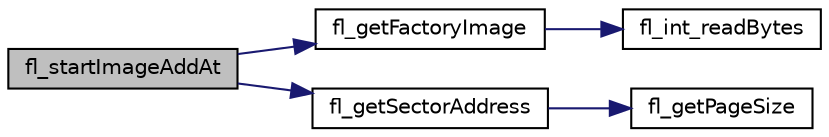 digraph "fl_startImageAddAt"
{
 // INTERACTIVE_SVG=YES
  edge [fontname="Helvetica",fontsize="10",labelfontname="Helvetica",labelfontsize="10"];
  node [fontname="Helvetica",fontsize="10",shape=record];
  rankdir="LR";
  Node1 [label="fl_startImageAddAt",height=0.2,width=0.4,color="black", fillcolor="grey75", style="filled" fontcolor="black"];
  Node1 -> Node2 [color="midnightblue",fontsize="10",style="solid",fontname="Helvetica"];
  Node2 [label="fl_getFactoryImage",height=0.2,width=0.4,color="black", fillcolor="white", style="filled",URL="$flashlib_8c.html#a6bc05aa7c8a62d8bf7c67ece7c201666"];
  Node2 -> Node3 [color="midnightblue",fontsize="10",style="solid",fontname="Helvetica"];
  Node3 [label="fl_int_readBytes",height=0.2,width=0.4,color="black", fillcolor="white", style="filled",URL="$device__access_8h.html#a1529e8493ee4731f2c295fc236a8b4fe"];
  Node1 -> Node4 [color="midnightblue",fontsize="10",style="solid",fontname="Helvetica"];
  Node4 [label="fl_getSectorAddress",height=0.2,width=0.4,color="black", fillcolor="white", style="filled",URL="$flashlib_8c.html#a99564c0c2c3b18f122d551dd5621d1fe"];
  Node4 -> Node5 [color="midnightblue",fontsize="10",style="solid",fontname="Helvetica"];
  Node5 [label="fl_getPageSize",height=0.2,width=0.4,color="black", fillcolor="white", style="filled",URL="$flashlib_8c.html#a16979f134ba813049ace4eaf4469de15"];
}
